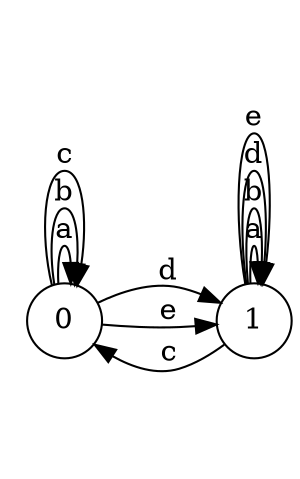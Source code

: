 digraph n2_3 {
__start0 [label="" shape="none"];

rankdir=LR;
size="8,5";

s0 [style="filled", color="black", fillcolor="white" shape="circle", label="0"];
s1 [style="filled", color="black", fillcolor="white" shape="circle", label="1"];
s0 -> s0 [label="a"];
s0 -> s0 [label="b"];
s0 -> s0 [label="c"];
s0 -> s1 [label="d"];
s0 -> s1 [label="e"];
s1 -> s1 [label="a"];
s1 -> s1 [label="b"];
s1 -> s0 [label="c"];
s1 -> s1 [label="d"];
s1 -> s1 [label="e"];

}